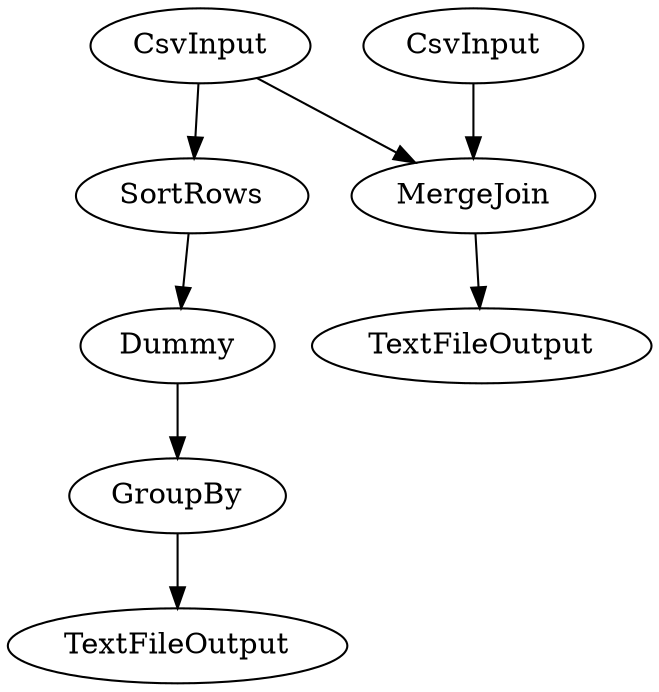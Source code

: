 digraph G {
  tFileInputDelimited_1 [ label="CsvInput" ];
  tFileInputDelimited_2 [ label="CsvInput" ];
  tSortRow_1 [ label="SortRows" ];
  tMap_1 [ label="MergeJoin" ];
  tLogRow_1 [ label="Dummy" ];
  tFileOutputDelimited_2 [ label="TextFileOutput" ];
  tAggregateSortedRow_1 [ label="GroupBy" ];
  tFileOutputDelimited_1 [ label="TextFileOutput" ];
  tFileInputDelimited_1 -> tSortRow_1;
  tFileInputDelimited_1 -> tMap_1;
  tFileInputDelimited_2 -> tMap_1;
  tSortRow_1 -> tLogRow_1;
  tMap_1 -> tFileOutputDelimited_2;
  tLogRow_1 -> tAggregateSortedRow_1;
  tAggregateSortedRow_1 -> tFileOutputDelimited_1;
}

